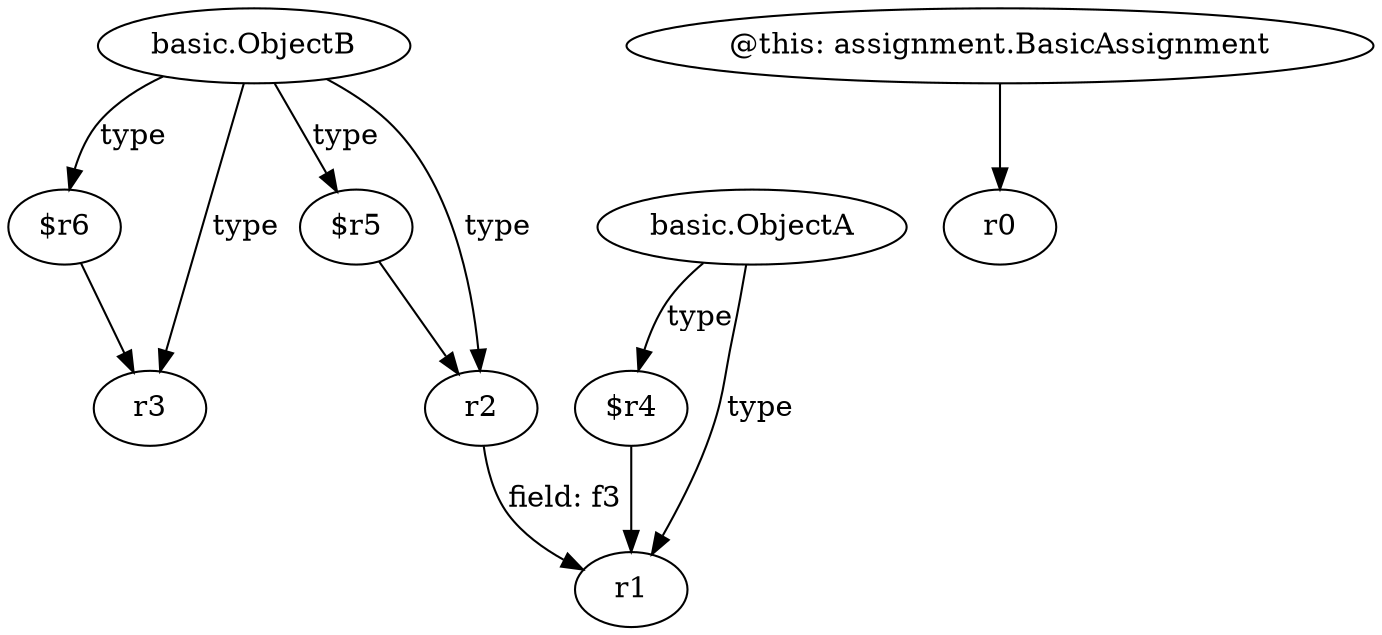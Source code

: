 digraph g {
0[label="basic.ObjectB"]
1[label="$r6"]
0->1[label="type"]
2[label="$r4"]
3[label="r1"]
2->3[label=""]
4[label="r3"]
0->4[label="type"]
5[label="@this: assignment.BasicAssignment"]
6[label="r0"]
5->6[label=""]
7[label="$r5"]
0->7[label="type"]
8[label="r2"]
0->8[label="type"]
1->4[label=""]
7->8[label=""]
9[label="basic.ObjectA"]
9->3[label="type"]
8->3[label="field: f3"]
9->2[label="type"]
}